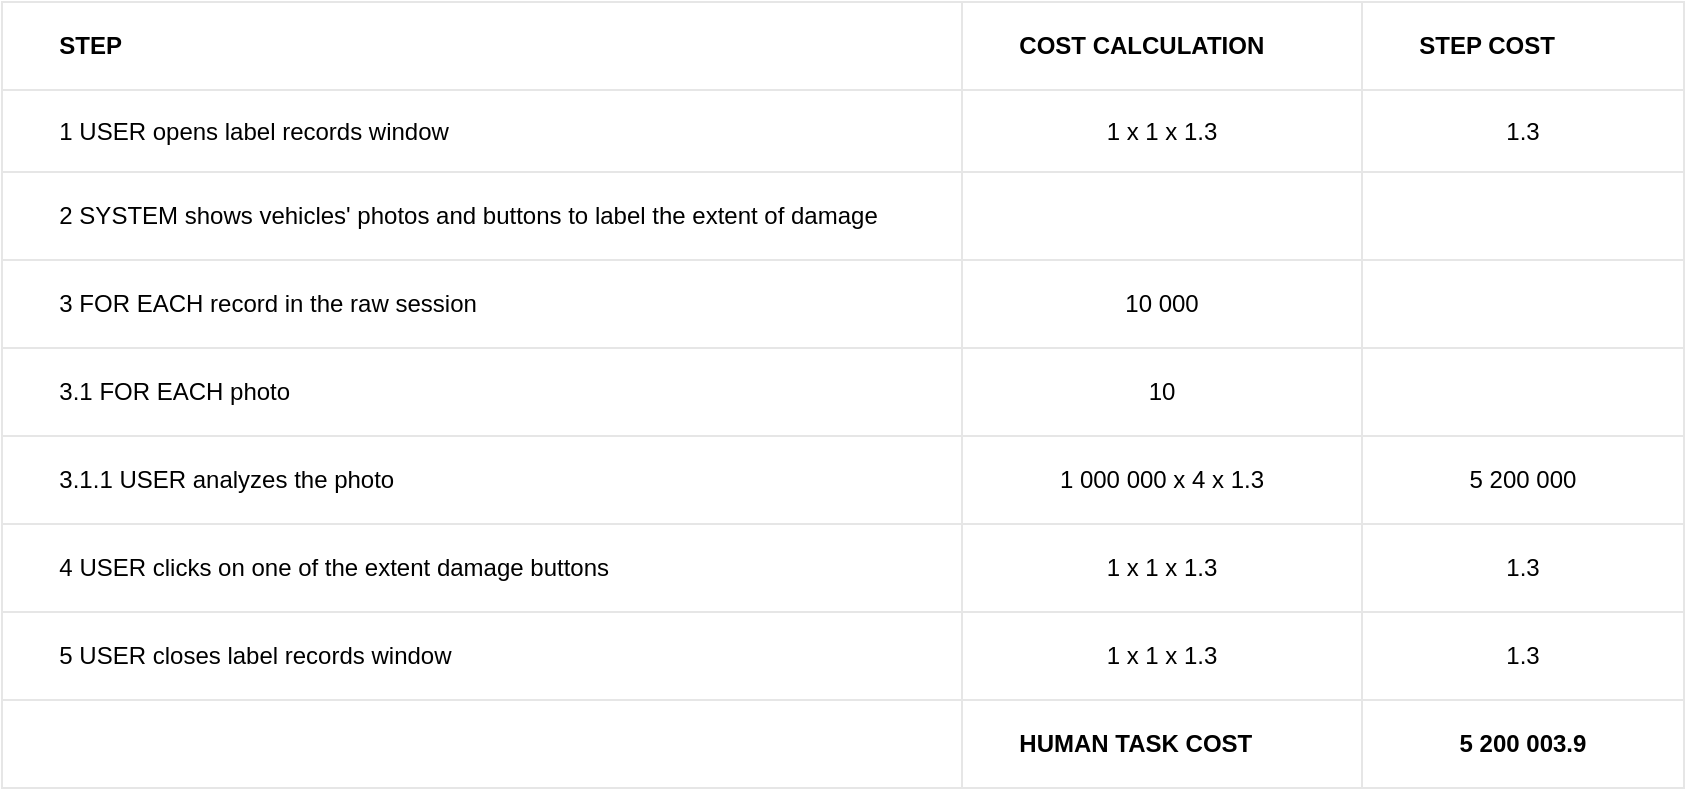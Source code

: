 <mxfile>
    <diagram id="Mswnlu7c8zMctunyO1Xx" name="Pagina-1">
        <mxGraphModel dx="1521" dy="1596" grid="1" gridSize="10" guides="1" tooltips="1" connect="1" arrows="1" fold="1" page="1" pageScale="1" pageWidth="827" pageHeight="1169" math="0" shadow="0">
            <root>
                <mxCell id="0"/>
                <mxCell id="1" parent="0"/>
                <mxCell id="31" value="" style="childLayout=tableLayout;recursiveResize=0;shadow=0;strokeColor=#E6E6E6;align=center;movable=1;resizable=1;rotatable=1;deletable=1;editable=1;connectable=1;" parent="1" vertex="1">
                    <mxGeometry x="-567" y="-79" width="841" height="393" as="geometry"/>
                </mxCell>
                <mxCell id="32" value="" style="shape=tableRow;horizontal=0;startSize=0;swimlaneHead=0;swimlaneBody=0;top=0;left=0;bottom=0;right=0;dropTarget=0;collapsible=0;recursiveResize=0;expand=0;fontStyle=0;fillColor=none;strokeColor=inherit;" parent="31" vertex="1">
                    <mxGeometry width="841" height="44" as="geometry"/>
                </mxCell>
                <mxCell id="33" value="&lt;span style=&quot;white-space: pre;&quot;&gt;&#9;&lt;/span&gt;STEP" style="connectable=0;recursiveResize=0;strokeColor=inherit;fillColor=none;align=left;whiteSpace=wrap;html=1;fontStyle=1" parent="32" vertex="1">
                    <mxGeometry width="480" height="44" as="geometry">
                        <mxRectangle width="480" height="44" as="alternateBounds"/>
                    </mxGeometry>
                </mxCell>
                <mxCell id="34" value="&lt;span style=&quot;white-space: pre;&quot;&gt;&#9;&lt;/span&gt;COST CALCULATION" style="connectable=0;recursiveResize=0;strokeColor=inherit;fillColor=none;align=left;whiteSpace=wrap;html=1;fontStyle=1" parent="32" vertex="1">
                    <mxGeometry x="480" width="200" height="44" as="geometry">
                        <mxRectangle width="200" height="44" as="alternateBounds"/>
                    </mxGeometry>
                </mxCell>
                <mxCell id="35" value="&lt;span style=&quot;white-space: pre;&quot;&gt;&#9;&lt;/span&gt;STEP COST" style="connectable=0;recursiveResize=0;strokeColor=inherit;fillColor=none;align=left;whiteSpace=wrap;html=1;fontStyle=1" parent="32" vertex="1">
                    <mxGeometry x="680" width="161" height="44" as="geometry">
                        <mxRectangle width="161" height="44" as="alternateBounds"/>
                    </mxGeometry>
                </mxCell>
                <mxCell id="36" style="shape=tableRow;horizontal=0;startSize=0;swimlaneHead=0;swimlaneBody=0;top=0;left=0;bottom=0;right=0;dropTarget=0;collapsible=0;recursiveResize=0;expand=0;fontStyle=0;fillColor=none;strokeColor=inherit;align=left;" parent="31" vertex="1">
                    <mxGeometry y="44" width="841" height="41" as="geometry"/>
                </mxCell>
                <mxCell id="37" value="&lt;span style=&quot;white-space: pre;&quot;&gt;&#9;&lt;/span&gt;1 USER opens label records window" style="connectable=0;recursiveResize=0;strokeColor=inherit;fillColor=none;align=left;whiteSpace=wrap;html=1;" parent="36" vertex="1">
                    <mxGeometry width="480" height="41" as="geometry">
                        <mxRectangle width="480" height="41" as="alternateBounds"/>
                    </mxGeometry>
                </mxCell>
                <mxCell id="38" value="1 x 1 x 1.3" style="connectable=0;recursiveResize=0;strokeColor=inherit;fillColor=none;align=center;whiteSpace=wrap;html=1;" parent="36" vertex="1">
                    <mxGeometry x="480" width="200" height="41" as="geometry">
                        <mxRectangle width="200" height="41" as="alternateBounds"/>
                    </mxGeometry>
                </mxCell>
                <mxCell id="39" value="1.3" style="connectable=0;recursiveResize=0;strokeColor=inherit;fillColor=none;align=center;whiteSpace=wrap;html=1;" parent="36" vertex="1">
                    <mxGeometry x="680" width="161" height="41" as="geometry">
                        <mxRectangle width="161" height="41" as="alternateBounds"/>
                    </mxGeometry>
                </mxCell>
                <mxCell id="40" style="shape=tableRow;horizontal=0;startSize=0;swimlaneHead=0;swimlaneBody=0;top=0;left=0;bottom=0;right=0;dropTarget=0;collapsible=0;recursiveResize=0;expand=0;fontStyle=0;fillColor=none;strokeColor=inherit;" parent="31" vertex="1">
                    <mxGeometry y="85" width="841" height="44" as="geometry"/>
                </mxCell>
                <mxCell id="41" value="&lt;span style=&quot;white-space: pre;&quot;&gt;&#9;&lt;/span&gt;2 SYSTEM shows vehicles' photos and buttons to label the extent of damage" style="connectable=0;recursiveResize=0;strokeColor=inherit;fillColor=none;align=left;whiteSpace=wrap;html=1;" parent="40" vertex="1">
                    <mxGeometry width="480" height="44" as="geometry">
                        <mxRectangle width="480" height="44" as="alternateBounds"/>
                    </mxGeometry>
                </mxCell>
                <mxCell id="42" value="" style="connectable=0;recursiveResize=0;strokeColor=inherit;fillColor=none;align=left;whiteSpace=wrap;html=1;" parent="40" vertex="1">
                    <mxGeometry x="480" width="200" height="44" as="geometry">
                        <mxRectangle width="200" height="44" as="alternateBounds"/>
                    </mxGeometry>
                </mxCell>
                <mxCell id="43" value="" style="connectable=0;recursiveResize=0;strokeColor=inherit;fillColor=none;align=left;whiteSpace=wrap;html=1;" parent="40" vertex="1">
                    <mxGeometry x="680" width="161" height="44" as="geometry">
                        <mxRectangle width="161" height="44" as="alternateBounds"/>
                    </mxGeometry>
                </mxCell>
                <mxCell id="64" style="shape=tableRow;horizontal=0;startSize=0;swimlaneHead=0;swimlaneBody=0;top=0;left=0;bottom=0;right=0;dropTarget=0;collapsible=0;recursiveResize=0;expand=0;fontStyle=0;fillColor=none;strokeColor=inherit;" vertex="1" parent="31">
                    <mxGeometry y="129" width="841" height="44" as="geometry"/>
                </mxCell>
                <mxCell id="65" value="&lt;span style=&quot;white-space: pre;&quot;&gt;&#9;&lt;/span&gt;3 FOR EACH record in the raw session" style="connectable=0;recursiveResize=0;strokeColor=inherit;fillColor=none;align=left;whiteSpace=wrap;html=1;" vertex="1" parent="64">
                    <mxGeometry width="480" height="44" as="geometry">
                        <mxRectangle width="480" height="44" as="alternateBounds"/>
                    </mxGeometry>
                </mxCell>
                <mxCell id="66" value="10 000" style="connectable=0;recursiveResize=0;strokeColor=inherit;fillColor=none;align=center;whiteSpace=wrap;html=1;" vertex="1" parent="64">
                    <mxGeometry x="480" width="200" height="44" as="geometry">
                        <mxRectangle width="200" height="44" as="alternateBounds"/>
                    </mxGeometry>
                </mxCell>
                <mxCell id="67" style="connectable=0;recursiveResize=0;strokeColor=inherit;fillColor=none;align=left;whiteSpace=wrap;html=1;" vertex="1" parent="64">
                    <mxGeometry x="680" width="161" height="44" as="geometry">
                        <mxRectangle width="161" height="44" as="alternateBounds"/>
                    </mxGeometry>
                </mxCell>
                <mxCell id="44" style="shape=tableRow;horizontal=0;startSize=0;swimlaneHead=0;swimlaneBody=0;top=0;left=0;bottom=0;right=0;dropTarget=0;collapsible=0;recursiveResize=0;expand=0;fontStyle=0;fillColor=none;strokeColor=inherit;" parent="31" vertex="1">
                    <mxGeometry y="173" width="841" height="44" as="geometry"/>
                </mxCell>
                <mxCell id="45" value="&lt;span style=&quot;white-space: pre;&quot;&gt;&#9;&lt;/span&gt;3.1 FOR EACH photo" style="connectable=0;recursiveResize=0;strokeColor=inherit;fillColor=none;align=left;whiteSpace=wrap;html=1;" parent="44" vertex="1">
                    <mxGeometry width="480" height="44" as="geometry">
                        <mxRectangle width="480" height="44" as="alternateBounds"/>
                    </mxGeometry>
                </mxCell>
                <mxCell id="46" value="10" style="connectable=0;recursiveResize=0;strokeColor=inherit;fillColor=none;align=center;whiteSpace=wrap;html=1;" parent="44" vertex="1">
                    <mxGeometry x="480" width="200" height="44" as="geometry">
                        <mxRectangle width="200" height="44" as="alternateBounds"/>
                    </mxGeometry>
                </mxCell>
                <mxCell id="47" value="" style="connectable=0;recursiveResize=0;strokeColor=inherit;fillColor=none;align=center;whiteSpace=wrap;html=1;" parent="44" vertex="1">
                    <mxGeometry x="680" width="161" height="44" as="geometry">
                        <mxRectangle width="161" height="44" as="alternateBounds"/>
                    </mxGeometry>
                </mxCell>
                <mxCell id="60" style="shape=tableRow;horizontal=0;startSize=0;swimlaneHead=0;swimlaneBody=0;top=0;left=0;bottom=0;right=0;dropTarget=0;collapsible=0;recursiveResize=0;expand=0;fontStyle=0;fillColor=none;strokeColor=inherit;" parent="31" vertex="1">
                    <mxGeometry y="217" width="841" height="44" as="geometry"/>
                </mxCell>
                <mxCell id="61" value="&lt;span style=&quot;&quot;&gt;&#9;&lt;/span&gt;&lt;span style=&quot;white-space: pre;&quot;&gt;&#9;&lt;/span&gt;3.1.1 USER analyzes the photo" style="connectable=0;recursiveResize=0;strokeColor=inherit;fillColor=none;align=left;whiteSpace=wrap;html=1;" parent="60" vertex="1">
                    <mxGeometry width="480" height="44" as="geometry">
                        <mxRectangle width="480" height="44" as="alternateBounds"/>
                    </mxGeometry>
                </mxCell>
                <mxCell id="62" value="1 000 000 x 4 x 1.3" style="connectable=0;recursiveResize=0;strokeColor=inherit;fillColor=none;align=center;whiteSpace=wrap;html=1;" parent="60" vertex="1">
                    <mxGeometry x="480" width="200" height="44" as="geometry">
                        <mxRectangle width="200" height="44" as="alternateBounds"/>
                    </mxGeometry>
                </mxCell>
                <mxCell id="63" value="5 200 000" style="connectable=0;recursiveResize=0;strokeColor=inherit;fillColor=none;align=center;whiteSpace=wrap;html=1;" parent="60" vertex="1">
                    <mxGeometry x="680" width="161" height="44" as="geometry">
                        <mxRectangle width="161" height="44" as="alternateBounds"/>
                    </mxGeometry>
                </mxCell>
                <mxCell id="48" style="shape=tableRow;horizontal=0;startSize=0;swimlaneHead=0;swimlaneBody=0;top=0;left=0;bottom=0;right=0;dropTarget=0;collapsible=0;recursiveResize=0;expand=0;fontStyle=0;fillColor=none;strokeColor=inherit;" parent="31" vertex="1">
                    <mxGeometry y="261" width="841" height="44" as="geometry"/>
                </mxCell>
                <mxCell id="49" value="&lt;span style=&quot;&quot;&gt;&lt;span style=&quot;&quot;&gt;&lt;span style=&quot;white-space: pre;&quot;&gt;&#9;&lt;/span&gt;4&lt;/span&gt;&lt;/span&gt;&amp;nbsp;USER clicks on one of the extent damage buttons" style="connectable=0;recursiveResize=0;strokeColor=inherit;fillColor=none;align=left;whiteSpace=wrap;html=1;" parent="48" vertex="1">
                    <mxGeometry width="480" height="44" as="geometry">
                        <mxRectangle width="480" height="44" as="alternateBounds"/>
                    </mxGeometry>
                </mxCell>
                <mxCell id="50" value="1 x 1 x 1.3" style="connectable=0;recursiveResize=0;strokeColor=inherit;fillColor=none;align=center;whiteSpace=wrap;html=1;" parent="48" vertex="1">
                    <mxGeometry x="480" width="200" height="44" as="geometry">
                        <mxRectangle width="200" height="44" as="alternateBounds"/>
                    </mxGeometry>
                </mxCell>
                <mxCell id="51" value="1.3" style="connectable=0;recursiveResize=0;strokeColor=inherit;fillColor=none;align=center;whiteSpace=wrap;html=1;" parent="48" vertex="1">
                    <mxGeometry x="680" width="161" height="44" as="geometry">
                        <mxRectangle width="161" height="44" as="alternateBounds"/>
                    </mxGeometry>
                </mxCell>
                <mxCell id="52" style="shape=tableRow;horizontal=0;startSize=0;swimlaneHead=0;swimlaneBody=0;top=0;left=0;bottom=0;right=0;dropTarget=0;collapsible=0;recursiveResize=0;expand=0;fontStyle=0;fillColor=none;strokeColor=inherit;" parent="31" vertex="1">
                    <mxGeometry y="305" width="841" height="44" as="geometry"/>
                </mxCell>
                <mxCell id="53" value="&lt;span style=&quot;white-space: pre;&quot;&gt;&#9;&lt;/span&gt;5 USER closes label records window" style="connectable=0;recursiveResize=0;strokeColor=inherit;fillColor=none;align=left;whiteSpace=wrap;html=1;" parent="52" vertex="1">
                    <mxGeometry width="480" height="44" as="geometry">
                        <mxRectangle width="480" height="44" as="alternateBounds"/>
                    </mxGeometry>
                </mxCell>
                <mxCell id="54" value="1 x 1 x 1.3" style="connectable=0;recursiveResize=0;strokeColor=inherit;fillColor=none;align=center;whiteSpace=wrap;html=1;" parent="52" vertex="1">
                    <mxGeometry x="480" width="200" height="44" as="geometry">
                        <mxRectangle width="200" height="44" as="alternateBounds"/>
                    </mxGeometry>
                </mxCell>
                <mxCell id="55" value="1.3" style="connectable=0;recursiveResize=0;strokeColor=inherit;fillColor=none;align=center;whiteSpace=wrap;html=1;" parent="52" vertex="1">
                    <mxGeometry x="680" width="161" height="44" as="geometry">
                        <mxRectangle width="161" height="44" as="alternateBounds"/>
                    </mxGeometry>
                </mxCell>
                <mxCell id="56" style="shape=tableRow;horizontal=0;startSize=0;swimlaneHead=0;swimlaneBody=0;top=0;left=0;bottom=0;right=0;dropTarget=0;collapsible=0;recursiveResize=0;expand=0;fontStyle=0;fillColor=none;strokeColor=inherit;" parent="31" vertex="1">
                    <mxGeometry y="349" width="841" height="44" as="geometry"/>
                </mxCell>
                <mxCell id="57" value="" style="connectable=0;recursiveResize=0;strokeColor=inherit;fillColor=none;align=left;whiteSpace=wrap;html=1;" parent="56" vertex="1">
                    <mxGeometry width="480" height="44" as="geometry">
                        <mxRectangle width="480" height="44" as="alternateBounds"/>
                    </mxGeometry>
                </mxCell>
                <mxCell id="58" value="&#9;&lt;span style=&quot;font-weight: 700;&quot;&gt;&lt;span style=&quot;white-space: pre;&quot;&gt;&#9;&lt;/span&gt;HUMAN TASK COST&lt;/span&gt;" style="connectable=0;recursiveResize=0;strokeColor=inherit;fillColor=none;align=left;whiteSpace=wrap;html=1;" parent="56" vertex="1">
                    <mxGeometry x="480" width="200" height="44" as="geometry">
                        <mxRectangle width="200" height="44" as="alternateBounds"/>
                    </mxGeometry>
                </mxCell>
                <mxCell id="59" value="&lt;b&gt;5 200 003.9&lt;/b&gt;" style="connectable=0;recursiveResize=0;strokeColor=inherit;fillColor=none;align=center;whiteSpace=wrap;html=1;" parent="56" vertex="1">
                    <mxGeometry x="680" width="161" height="44" as="geometry">
                        <mxRectangle width="161" height="44" as="alternateBounds"/>
                    </mxGeometry>
                </mxCell>
            </root>
        </mxGraphModel>
    </diagram>
</mxfile>